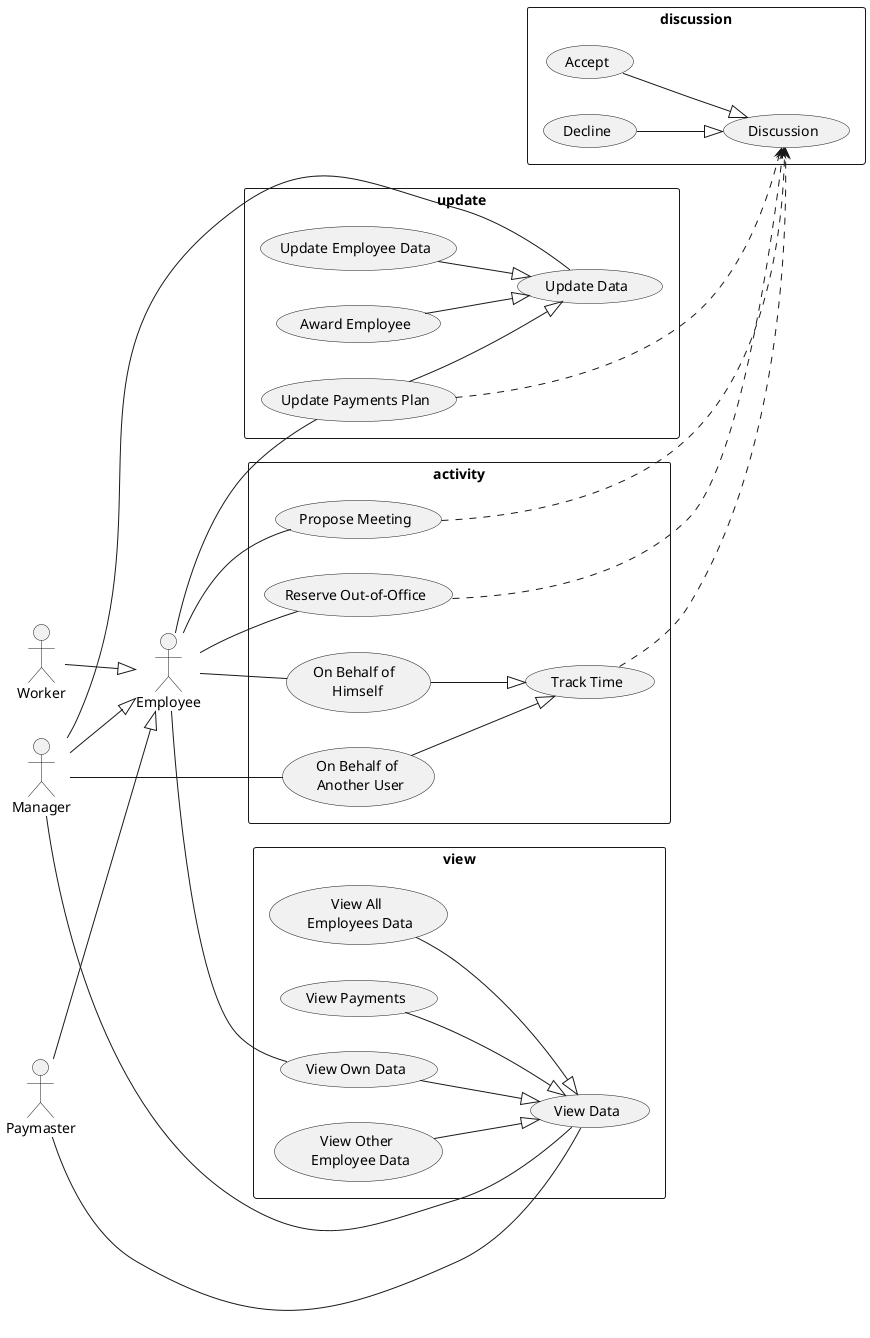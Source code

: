 @startuml
left to right direction

:Employee: as employee
:Worker: as worker
:Manager: as manager
:Paymaster: as paymaster

worker --|> employee
manager --|> employee
paymaster --|> employee

rectangle discussion {
  (Discussion) as d
  (Accept) as a
  (Decline) as c

  a --|> d
  c --|> d
}

rectangle activity {
  (Track Time) as tt
  (On Behalf of \n Himself) as ttByEmployee
  (On Behalf of \n Another User) as ttByManager

  ttByEmployee --|> tt
  ttByManager --|> tt

  (Propose Meeting) as pm

  (Reserve Out-of-Office) as rooo

  pm ..> d
  rooo ..> d
  tt ..> d
}

employee -- ttByEmployee
manager -- ttByManager

employee -- pm

employee -- rooo

rectangle view {
  (View Data) as vd
  (View Own Data) as vod
  (View Other \n Employee Data) as voed
  (View All \n Employees Data) as vaed
  (View Payments) as vp

  vod --|> vd
  voed --|> vd
  vaed --|> vd
  vp --|> vd
}

employee -- vod
manager -- vd
paymaster -- vd

rectangle update {
  (Update Data) as ud
  (Update Employee Data) as ued
  (Update Payments Plan) as upp
  (Award Employee) as ae

  ued --|> ud
  upp --|> ud
  ae --|> ud

  upp ..> d
}

employee -- upp
manager -- ud

@enduml